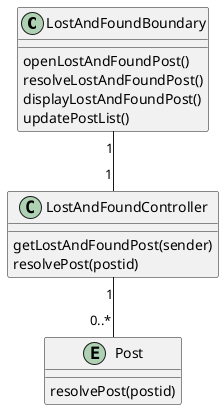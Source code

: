 @startuml

class LostAndFoundBoundary{
    openLostAndFoundPost()
    resolveLostAndFoundPost()
    displayLostAndFoundPost()
    updatePostList()
}

class LostAndFoundController{
    getLostAndFoundPost(sender)
    resolvePost(postid)
}

entity Post{
    resolvePost(postid)
}

LostAndFoundBoundary "1" -- "1" LostAndFoundController
LostAndFoundController "1" -- "0..*" Post

@enduml

